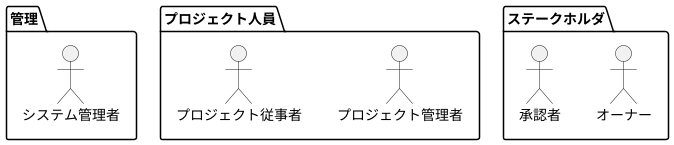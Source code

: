 @startuml "アクター"

package PK_01 as "管理" {
    actor AC_0101 as "システム管理者"
}

package PK_02 as "プロジェクト人員" {
    actor AC_0201 as "プロジェクト管理者"
    actor AC_0202 as "プロジェクト従事者"
}

package PK_03 as "ステークホルダ" {
    actor AC_0301 as "オーナー"
    actor AC_0302 as "承認者"
}

@enduml